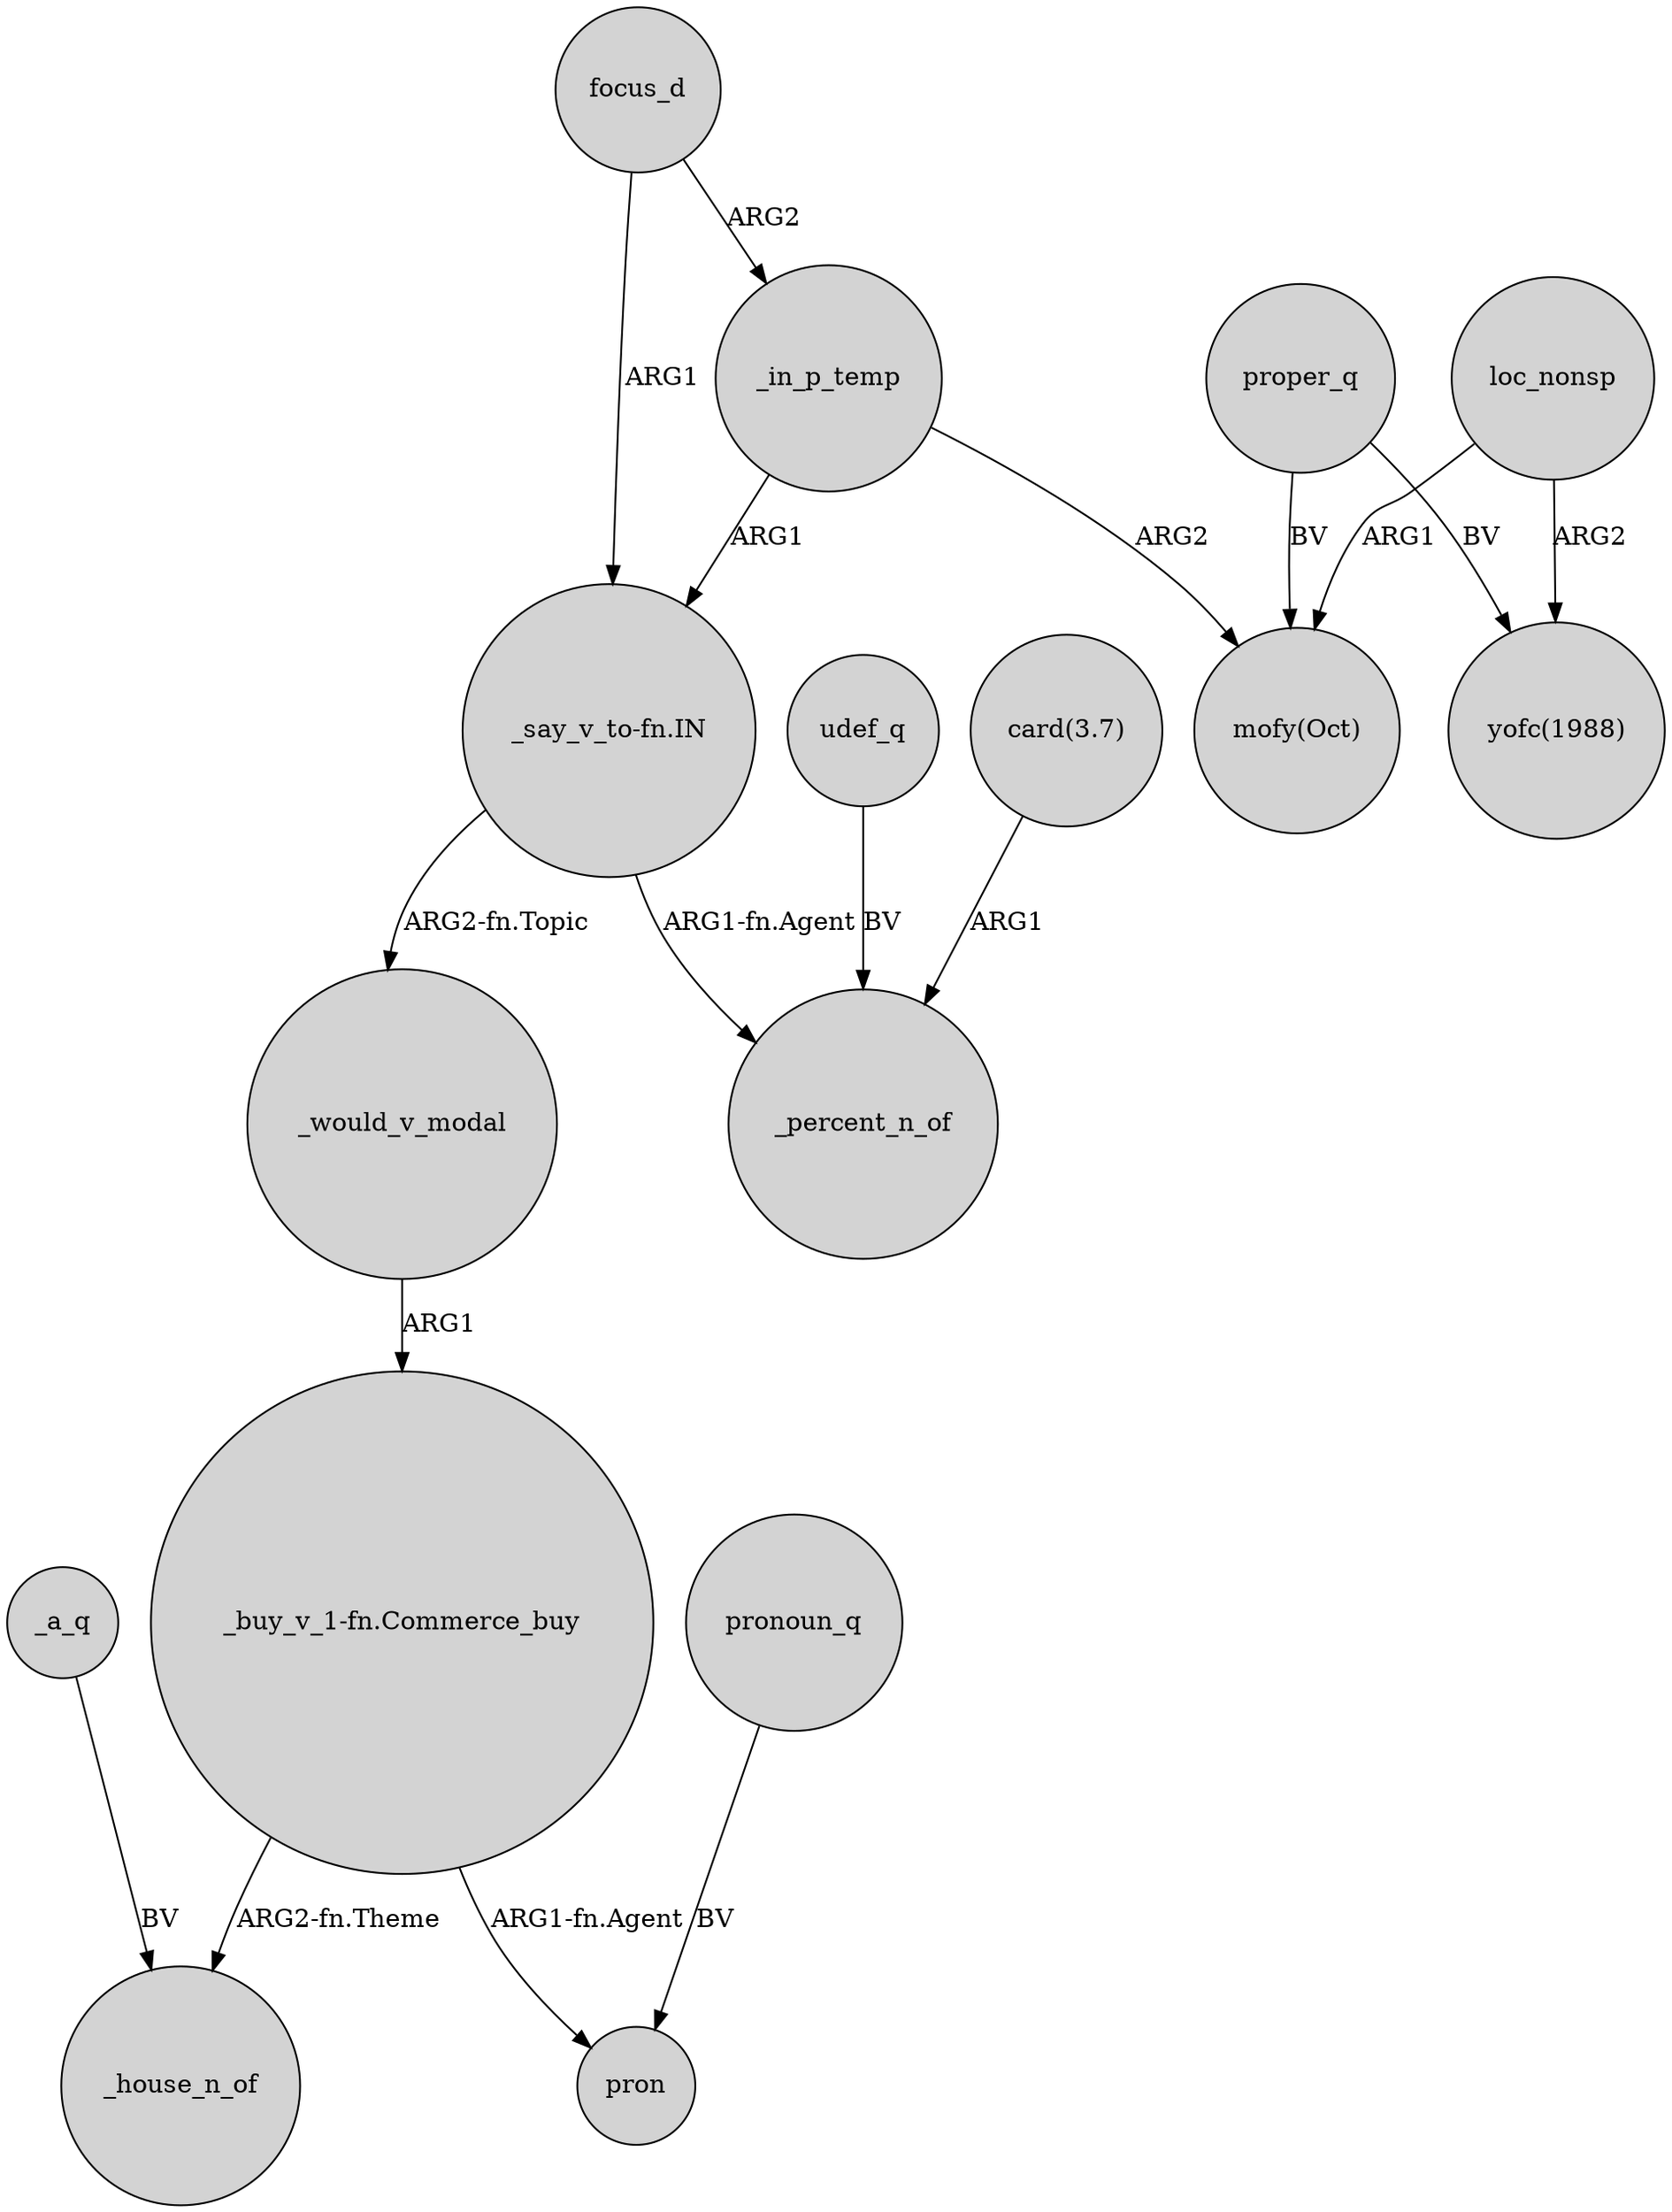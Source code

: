 digraph {
	node [shape=circle style=filled]
	"_say_v_to-fn.IN" -> _would_v_modal [label="ARG2-fn.Topic"]
	_a_q -> _house_n_of [label=BV]
	_would_v_modal -> "_buy_v_1-fn.Commerce_buy" [label=ARG1]
	_in_p_temp -> "mofy(Oct)" [label=ARG2]
	focus_d -> _in_p_temp [label=ARG2]
	proper_q -> "mofy(Oct)" [label=BV]
	proper_q -> "yofc(1988)" [label=BV]
	loc_nonsp -> "mofy(Oct)" [label=ARG1]
	udef_q -> _percent_n_of [label=BV]
	"card(3.7)" -> _percent_n_of [label=ARG1]
	"_say_v_to-fn.IN" -> _percent_n_of [label="ARG1-fn.Agent"]
	"_buy_v_1-fn.Commerce_buy" -> _house_n_of [label="ARG2-fn.Theme"]
	"_buy_v_1-fn.Commerce_buy" -> pron [label="ARG1-fn.Agent"]
	_in_p_temp -> "_say_v_to-fn.IN" [label=ARG1]
	focus_d -> "_say_v_to-fn.IN" [label=ARG1]
	loc_nonsp -> "yofc(1988)" [label=ARG2]
	pronoun_q -> pron [label=BV]
}
